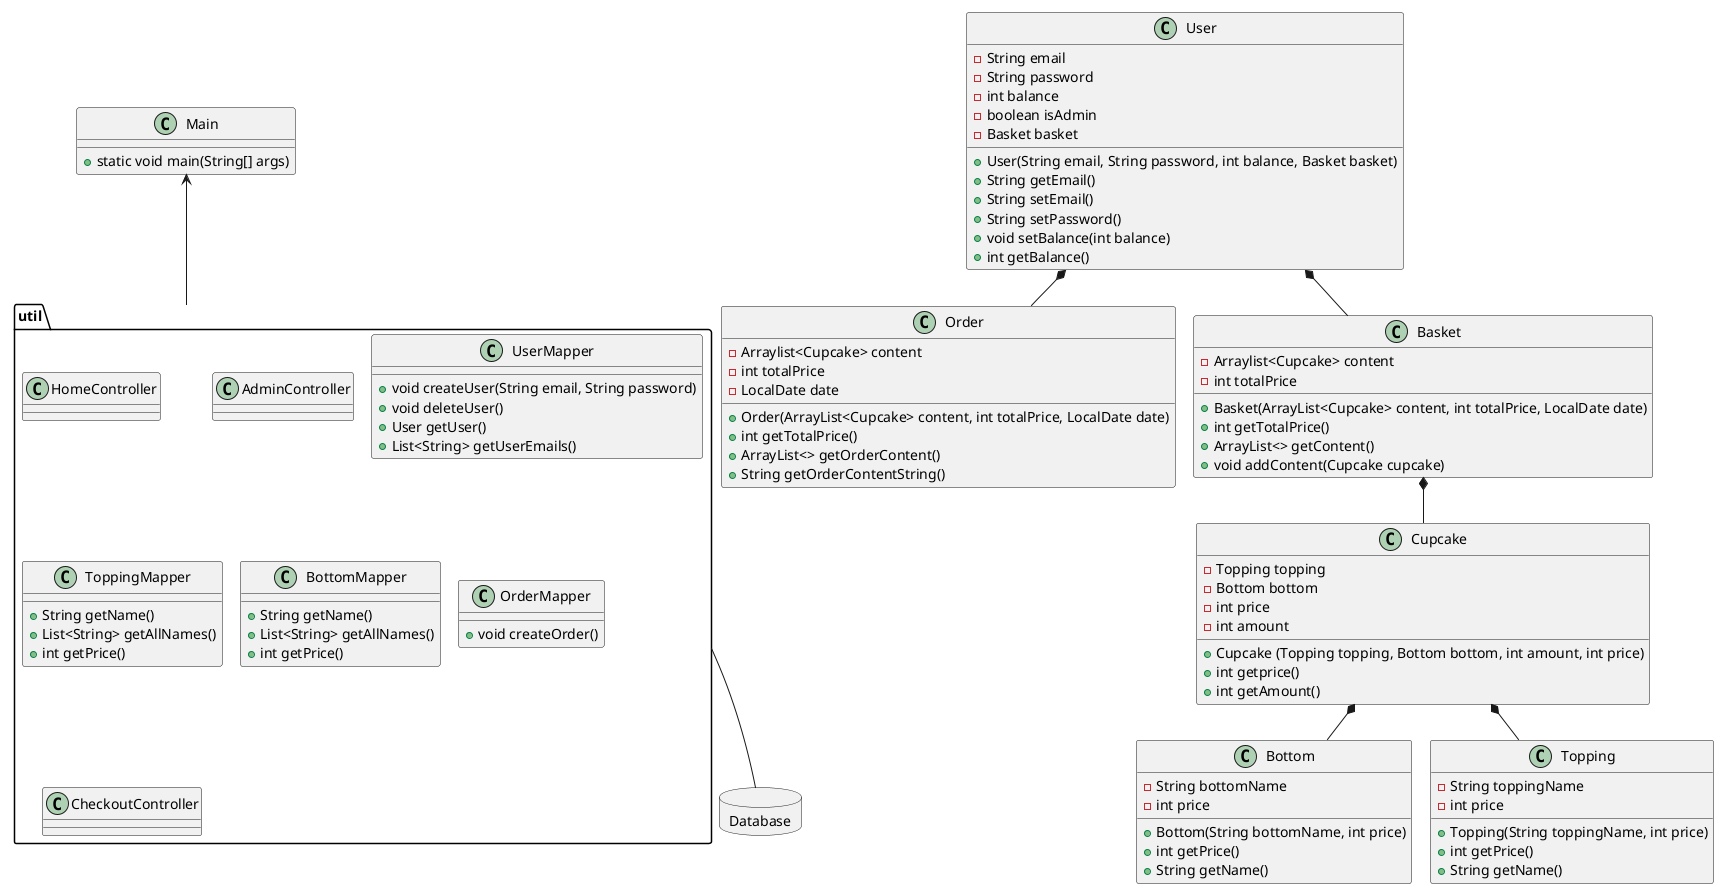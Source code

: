 @startuml

!pragma layout smetana

class Main{
   +static void main(String[] args)
}

database Database{
}

class Cupcake{
-Topping topping
-Bottom bottom
-int price
-int amount
+Cupcake (Topping topping, Bottom bottom, int amount, int price)
+int getprice()
+int getAmount()
}

class Bottom{
-String bottomName
-int price
+Bottom(String bottomName, int price)
+int getPrice()
+String getName()
}

class Topping{
-String toppingName
-int price
+Topping(String toppingName, int price)
+int getPrice()
+String getName()
}

class User{
-String email
-String password
-int balance
-boolean isAdmin
-Basket basket
+User(String email, String password, int balance, Basket basket)
+String getEmail()
+String setEmail()
+String setPassword()
+void setBalance(int balance)
+int getBalance()
}

class Order{
-Arraylist<Cupcake> content
-int totalPrice
-LocalDate date
+Order(ArrayList<Cupcake> content, int totalPrice, LocalDate date)
+ int getTotalPrice()
+ ArrayList<> getOrderContent()
+ String getOrderContentString()
}

class Basket{
-Arraylist<Cupcake> content
-int totalPrice
+Basket(ArrayList<Cupcake> content, int totalPrice, LocalDate date)
+ int getTotalPrice()
+ ArrayList<> getContent()
+ void addContent(Cupcake cupcake)
}

package "util"{
class HomeController{

}
class AdminController{

}
class UserMapper{
+ void createUser(String email, String password)
+ void deleteUser()
+ User getUser()
+ List<String> getUserEmails()
}
class ToppingMapper{
+ String getName()
+ List<String> getAllNames()
+ int getPrice()
}
class BottomMapper{
+ String getName()
+ List<String> getAllNames()
+ int getPrice()
}
class OrderMapper{
+ void createOrder()

}
class HomeController{

}
class CheckoutController{
}
}

Cupcake *-- Bottom
Cupcake *-- Topping
Basket *-- Cupcake
User *-- Basket
User *-- Order
util --- Database
Main <-- util


@enduml